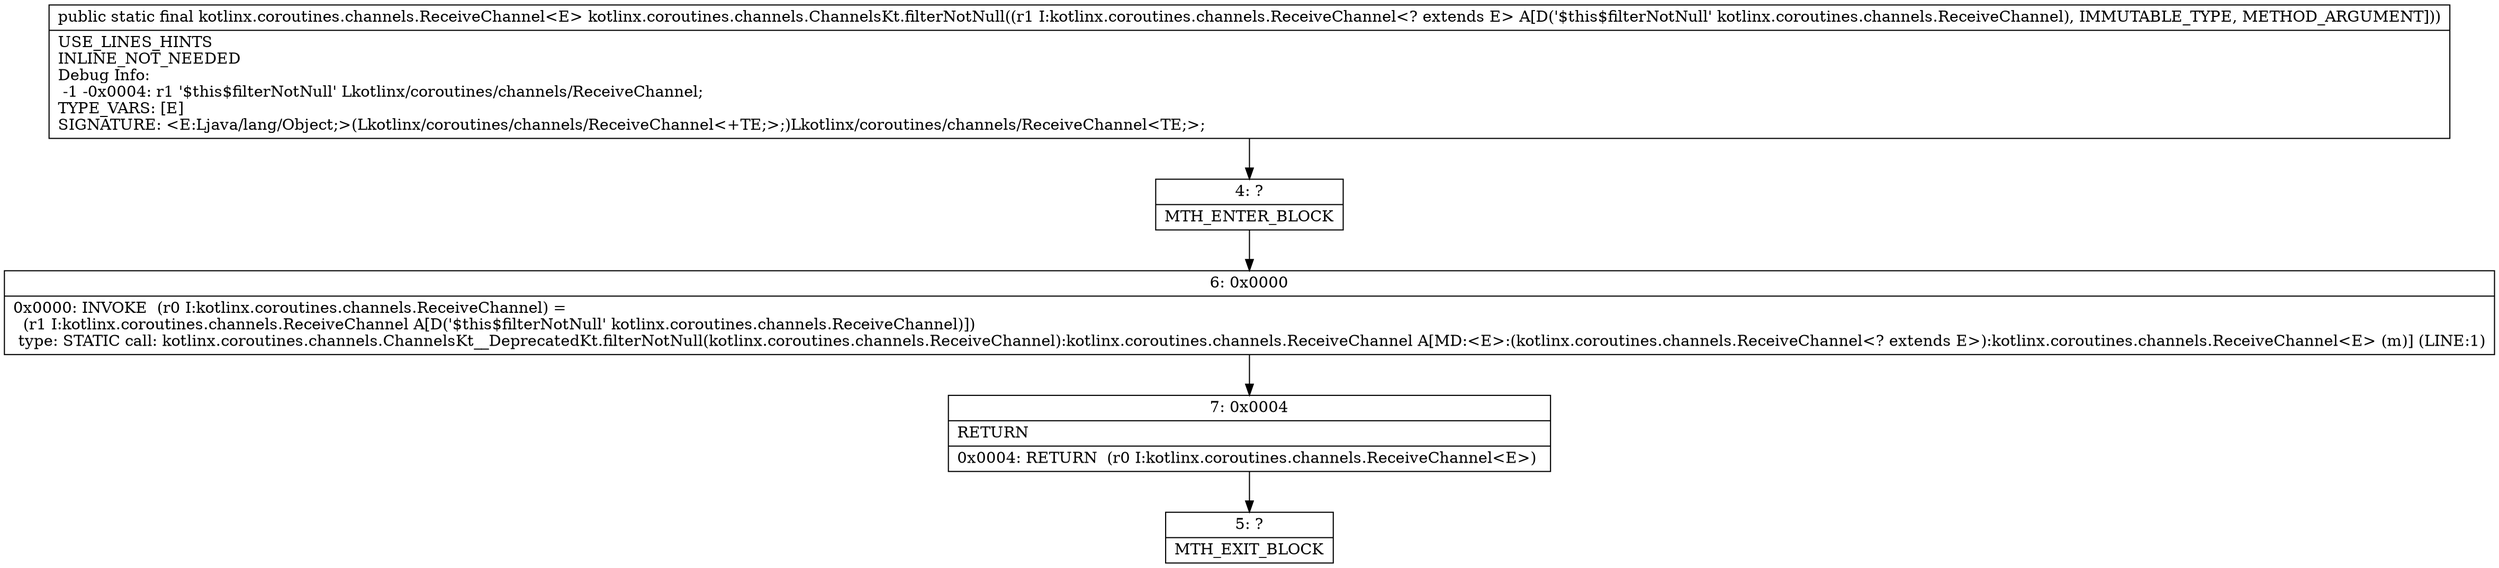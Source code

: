digraph "CFG forkotlinx.coroutines.channels.ChannelsKt.filterNotNull(Lkotlinx\/coroutines\/channels\/ReceiveChannel;)Lkotlinx\/coroutines\/channels\/ReceiveChannel;" {
Node_4 [shape=record,label="{4\:\ ?|MTH_ENTER_BLOCK\l}"];
Node_6 [shape=record,label="{6\:\ 0x0000|0x0000: INVOKE  (r0 I:kotlinx.coroutines.channels.ReceiveChannel) = \l  (r1 I:kotlinx.coroutines.channels.ReceiveChannel A[D('$this$filterNotNull' kotlinx.coroutines.channels.ReceiveChannel)])\l type: STATIC call: kotlinx.coroutines.channels.ChannelsKt__DeprecatedKt.filterNotNull(kotlinx.coroutines.channels.ReceiveChannel):kotlinx.coroutines.channels.ReceiveChannel A[MD:\<E\>:(kotlinx.coroutines.channels.ReceiveChannel\<? extends E\>):kotlinx.coroutines.channels.ReceiveChannel\<E\> (m)] (LINE:1)\l}"];
Node_7 [shape=record,label="{7\:\ 0x0004|RETURN\l|0x0004: RETURN  (r0 I:kotlinx.coroutines.channels.ReceiveChannel\<E\>) \l}"];
Node_5 [shape=record,label="{5\:\ ?|MTH_EXIT_BLOCK\l}"];
MethodNode[shape=record,label="{public static final kotlinx.coroutines.channels.ReceiveChannel\<E\> kotlinx.coroutines.channels.ChannelsKt.filterNotNull((r1 I:kotlinx.coroutines.channels.ReceiveChannel\<? extends E\> A[D('$this$filterNotNull' kotlinx.coroutines.channels.ReceiveChannel), IMMUTABLE_TYPE, METHOD_ARGUMENT]))  | USE_LINES_HINTS\lINLINE_NOT_NEEDED\lDebug Info:\l  \-1 \-0x0004: r1 '$this$filterNotNull' Lkotlinx\/coroutines\/channels\/ReceiveChannel;\lTYPE_VARS: [E]\lSIGNATURE: \<E:Ljava\/lang\/Object;\>(Lkotlinx\/coroutines\/channels\/ReceiveChannel\<+TE;\>;)Lkotlinx\/coroutines\/channels\/ReceiveChannel\<TE;\>;\l}"];
MethodNode -> Node_4;Node_4 -> Node_6;
Node_6 -> Node_7;
Node_7 -> Node_5;
}

